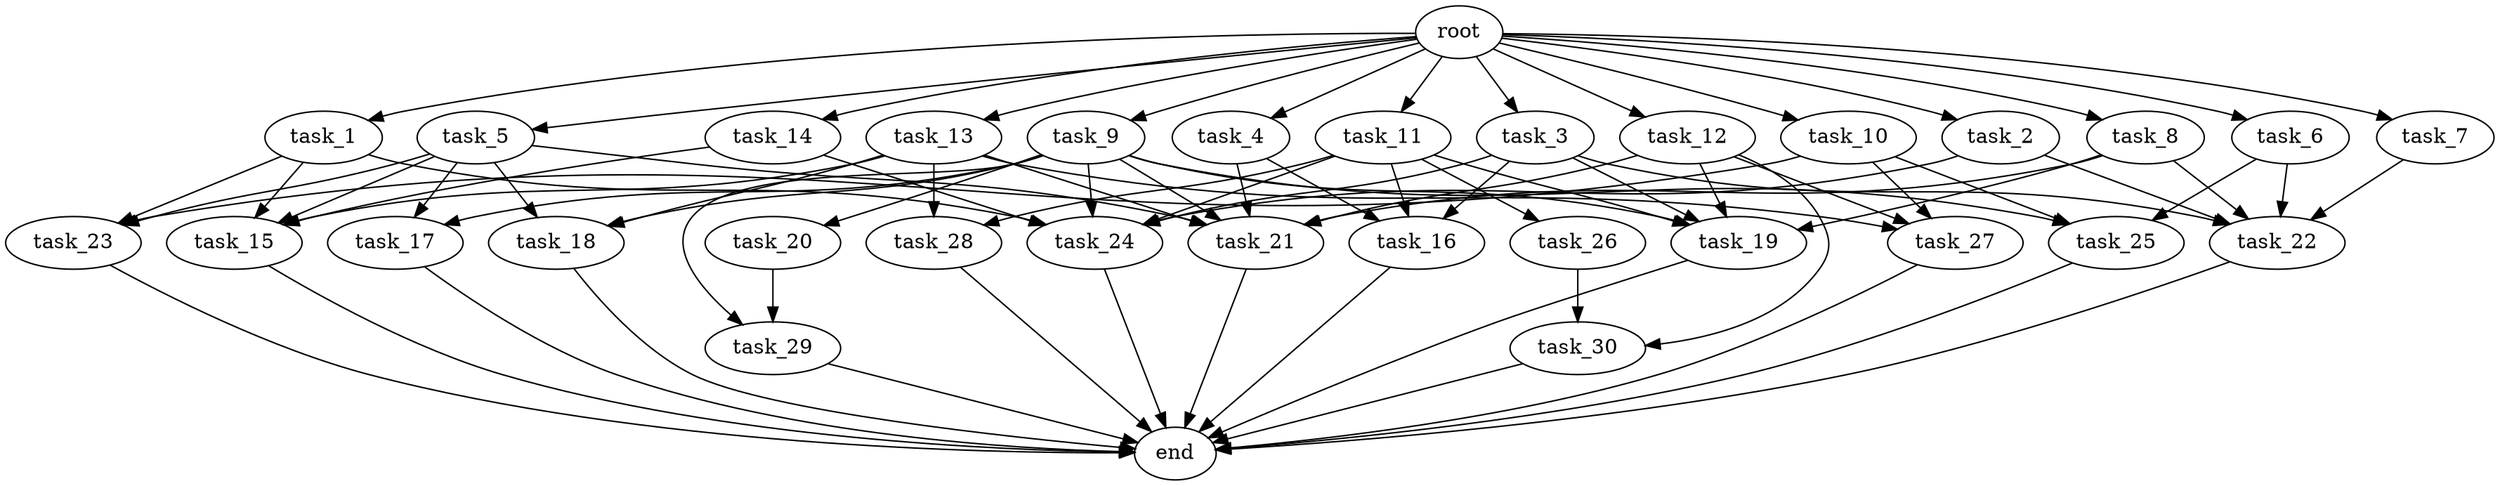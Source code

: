 digraph G {
  root [size="0.000000e+00"];
  task_1 [size="2.207407e+10"];
  task_2 [size="4.710432e+10"];
  task_3 [size="4.844593e+10"];
  task_4 [size="8.904998e+10"];
  task_5 [size="1.450268e+10"];
  task_6 [size="9.278943e+10"];
  task_7 [size="4.550454e+10"];
  task_8 [size="3.873916e+10"];
  task_9 [size="1.364910e+10"];
  task_10 [size="7.198492e+10"];
  task_11 [size="6.320579e+10"];
  task_12 [size="9.755583e+10"];
  task_13 [size="2.022907e+10"];
  task_14 [size="1.272990e+10"];
  task_15 [size="6.922413e+10"];
  task_16 [size="5.974575e+09"];
  task_17 [size="1.365878e+10"];
  task_18 [size="8.516662e+10"];
  task_19 [size="4.586331e+10"];
  task_20 [size="1.712842e+10"];
  task_21 [size="3.436417e+10"];
  task_22 [size="8.864203e+10"];
  task_23 [size="6.036756e+10"];
  task_24 [size="7.895680e+10"];
  task_25 [size="6.380354e+10"];
  task_26 [size="6.115669e+10"];
  task_27 [size="1.700185e+10"];
  task_28 [size="9.701388e+10"];
  task_29 [size="8.550185e+10"];
  task_30 [size="8.656568e+09"];
  end [size="0.000000e+00"];

  root -> task_1 [size="1.000000e-12"];
  root -> task_2 [size="1.000000e-12"];
  root -> task_3 [size="1.000000e-12"];
  root -> task_4 [size="1.000000e-12"];
  root -> task_5 [size="1.000000e-12"];
  root -> task_6 [size="1.000000e-12"];
  root -> task_7 [size="1.000000e-12"];
  root -> task_8 [size="1.000000e-12"];
  root -> task_9 [size="1.000000e-12"];
  root -> task_10 [size="1.000000e-12"];
  root -> task_11 [size="1.000000e-12"];
  root -> task_12 [size="1.000000e-12"];
  root -> task_13 [size="1.000000e-12"];
  root -> task_14 [size="1.000000e-12"];
  task_1 -> task_15 [size="1.730603e+08"];
  task_1 -> task_23 [size="2.012252e+08"];
  task_1 -> task_24 [size="1.315947e+08"];
  task_2 -> task_22 [size="1.772841e+08"];
  task_2 -> task_24 [size="1.315947e+08"];
  task_3 -> task_16 [size="1.991525e+07"];
  task_3 -> task_19 [size="9.172661e+07"];
  task_3 -> task_22 [size="1.772841e+08"];
  task_3 -> task_24 [size="1.315947e+08"];
  task_4 -> task_16 [size="1.991525e+07"];
  task_4 -> task_21 [size="5.727361e+07"];
  task_5 -> task_15 [size="1.730603e+08"];
  task_5 -> task_17 [size="6.829392e+07"];
  task_5 -> task_18 [size="2.838887e+08"];
  task_5 -> task_21 [size="5.727361e+07"];
  task_5 -> task_23 [size="2.012252e+08"];
  task_6 -> task_22 [size="1.772841e+08"];
  task_6 -> task_25 [size="2.126785e+08"];
  task_7 -> task_22 [size="1.772841e+08"];
  task_8 -> task_19 [size="9.172661e+07"];
  task_8 -> task_21 [size="5.727361e+07"];
  task_8 -> task_22 [size="1.772841e+08"];
  task_9 -> task_17 [size="6.829392e+07"];
  task_9 -> task_18 [size="2.838887e+08"];
  task_9 -> task_19 [size="9.172661e+07"];
  task_9 -> task_20 [size="1.712842e+08"];
  task_9 -> task_21 [size="5.727361e+07"];
  task_9 -> task_24 [size="1.315947e+08"];
  task_9 -> task_25 [size="2.126785e+08"];
  task_9 -> task_29 [size="4.275093e+08"];
  task_10 -> task_23 [size="2.012252e+08"];
  task_10 -> task_25 [size="2.126785e+08"];
  task_10 -> task_27 [size="5.667283e+07"];
  task_11 -> task_16 [size="1.991525e+07"];
  task_11 -> task_19 [size="9.172661e+07"];
  task_11 -> task_24 [size="1.315947e+08"];
  task_11 -> task_26 [size="6.115669e+08"];
  task_11 -> task_28 [size="4.850694e+08"];
  task_12 -> task_19 [size="9.172661e+07"];
  task_12 -> task_21 [size="5.727361e+07"];
  task_12 -> task_27 [size="5.667283e+07"];
  task_12 -> task_30 [size="4.328284e+07"];
  task_13 -> task_15 [size="1.730603e+08"];
  task_13 -> task_18 [size="2.838887e+08"];
  task_13 -> task_21 [size="5.727361e+07"];
  task_13 -> task_27 [size="5.667283e+07"];
  task_13 -> task_28 [size="4.850694e+08"];
  task_14 -> task_15 [size="1.730603e+08"];
  task_14 -> task_24 [size="1.315947e+08"];
  task_15 -> end [size="1.000000e-12"];
  task_16 -> end [size="1.000000e-12"];
  task_17 -> end [size="1.000000e-12"];
  task_18 -> end [size="1.000000e-12"];
  task_19 -> end [size="1.000000e-12"];
  task_20 -> task_29 [size="4.275093e+08"];
  task_21 -> end [size="1.000000e-12"];
  task_22 -> end [size="1.000000e-12"];
  task_23 -> end [size="1.000000e-12"];
  task_24 -> end [size="1.000000e-12"];
  task_25 -> end [size="1.000000e-12"];
  task_26 -> task_30 [size="4.328284e+07"];
  task_27 -> end [size="1.000000e-12"];
  task_28 -> end [size="1.000000e-12"];
  task_29 -> end [size="1.000000e-12"];
  task_30 -> end [size="1.000000e-12"];
}
